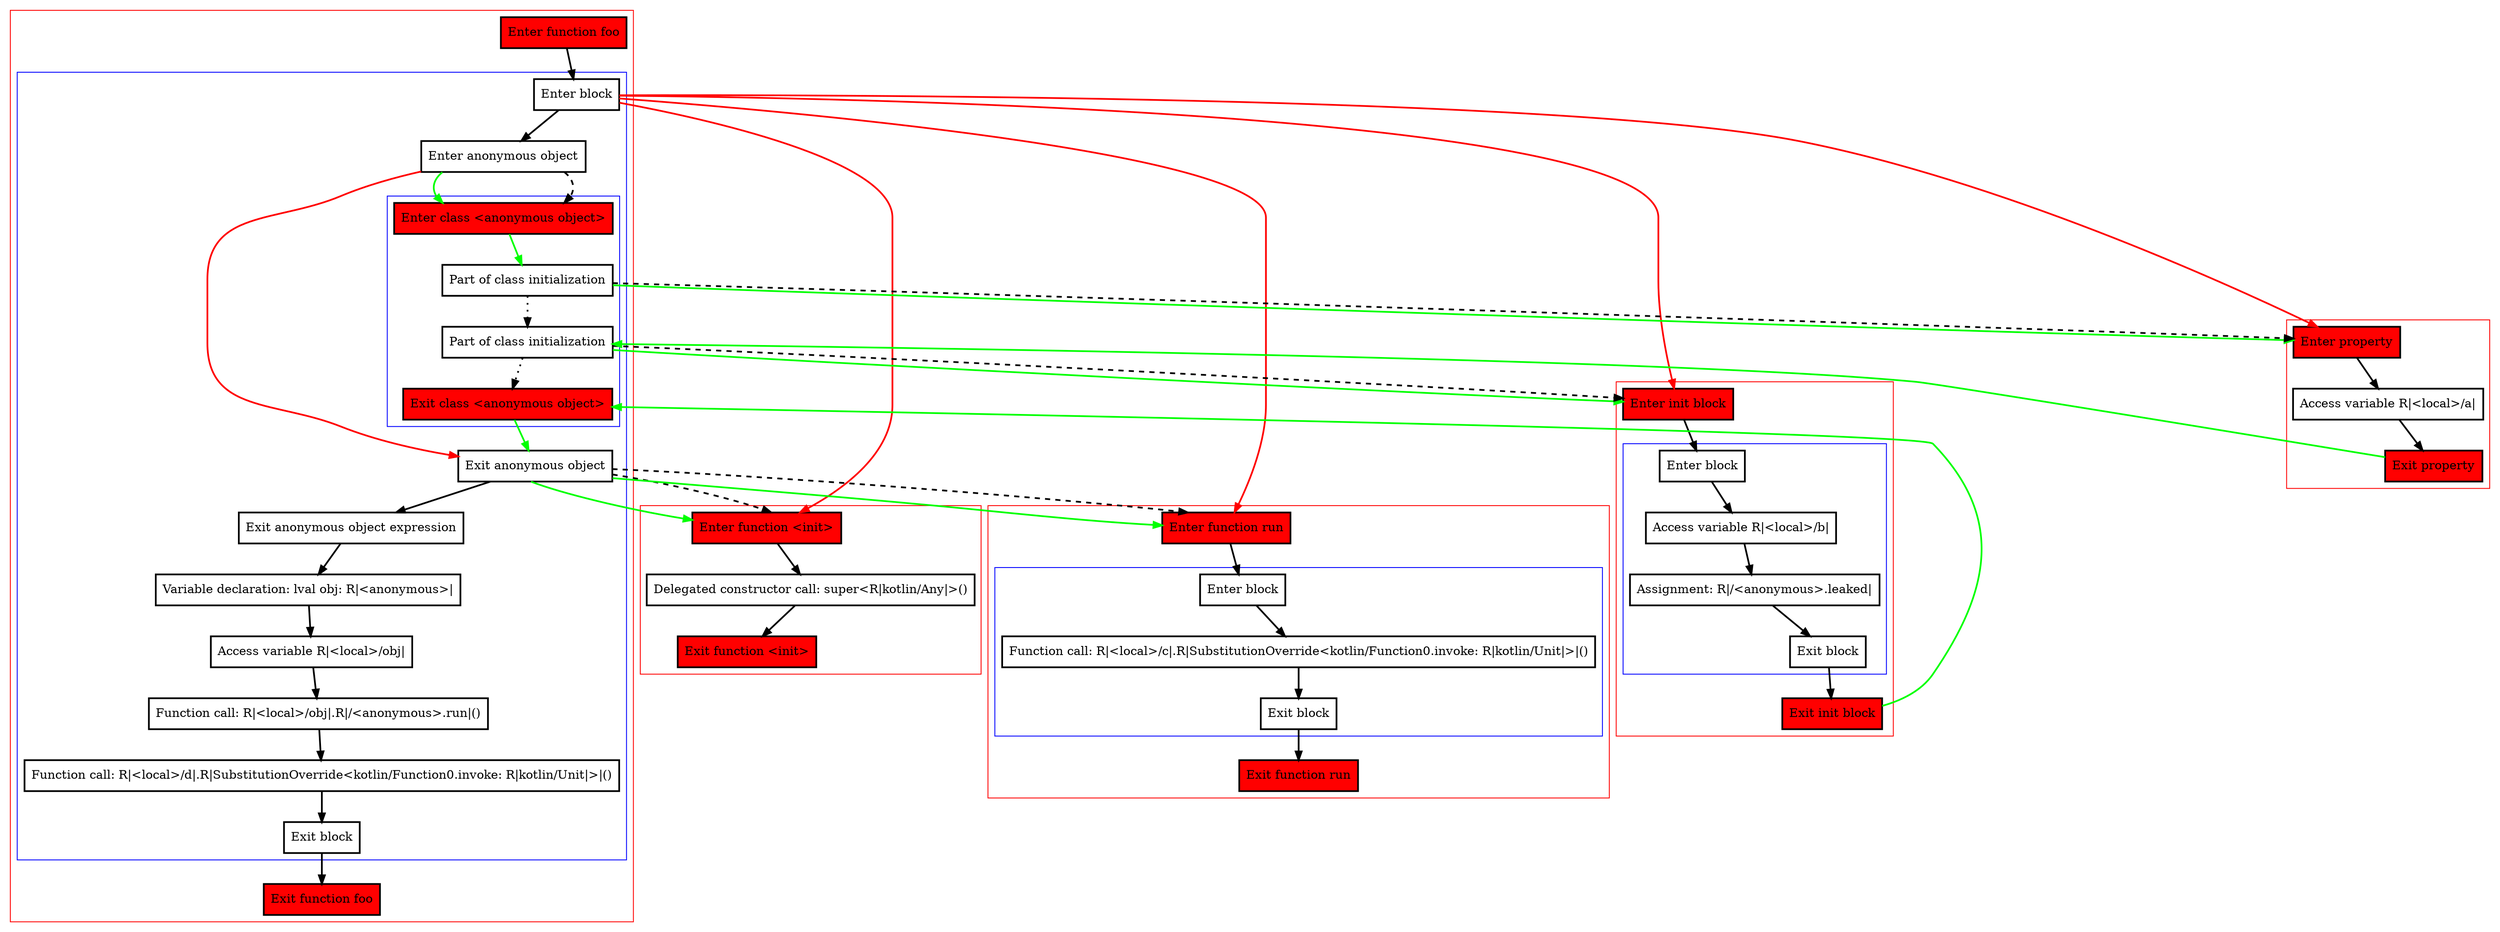 digraph inAnonymousObject_kt {
    graph [nodesep=3]
    node [shape=box penwidth=2]
    edge [penwidth=2]

    subgraph cluster_0 {
        color=red
        0 [label="Enter function foo" style="filled" fillcolor=red];
        subgraph cluster_1 {
            color=blue
            1 [label="Enter block"];
            2 [label="Enter anonymous object"];
            subgraph cluster_2 {
                color=blue
                11 [label="Enter class <anonymous object>" style="filled" fillcolor=red];
                12 [label="Part of class initialization"];
                13 [label="Part of class initialization"];
                14 [label="Exit class <anonymous object>" style="filled" fillcolor=red];
            }
            3 [label="Exit anonymous object"];
            4 [label="Exit anonymous object expression"];
            5 [label="Variable declaration: lval obj: R|<anonymous>|"];
            6 [label="Access variable R|<local>/obj|"];
            7 [label="Function call: R|<local>/obj|.R|/<anonymous>.run|()"];
            8 [label="Function call: R|<local>/d|.R|SubstitutionOverride<kotlin/Function0.invoke: R|kotlin/Unit|>|()"];
            9 [label="Exit block"];
        }
        10 [label="Exit function foo" style="filled" fillcolor=red];
    }
    0 -> {1};
    1 -> {2};
    1 -> {15 18 21 27} [color=red];
    2 -> {3} [color=red];
    2 -> {11} [color=green];
    2 -> {11} [style=dashed];
    3 -> {4};
    3 -> {15 27} [color=green];
    3 -> {15 27} [style=dashed];
    4 -> {5};
    5 -> {6};
    6 -> {7};
    7 -> {8};
    8 -> {9};
    9 -> {10};
    11 -> {12} [color=green];
    12 -> {13} [style=dotted];
    12 -> {18} [color=green];
    12 -> {18} [style=dashed];
    13 -> {14} [style=dotted];
    13 -> {21} [color=green];
    13 -> {21} [style=dashed];
    14 -> {3} [color=green];

    subgraph cluster_3 {
        color=red
        15 [label="Enter function <init>" style="filled" fillcolor=red];
        16 [label="Delegated constructor call: super<R|kotlin/Any|>()"];
        17 [label="Exit function <init>" style="filled" fillcolor=red];
    }
    15 -> {16};
    16 -> {17};

    subgraph cluster_4 {
        color=red
        18 [label="Enter property" style="filled" fillcolor=red];
        19 [label="Access variable R|<local>/a|"];
        20 [label="Exit property" style="filled" fillcolor=red];
    }
    18 -> {19};
    19 -> {20};
    20 -> {13} [color=green];

    subgraph cluster_5 {
        color=red
        21 [label="Enter init block" style="filled" fillcolor=red];
        subgraph cluster_6 {
            color=blue
            22 [label="Enter block"];
            23 [label="Access variable R|<local>/b|"];
            24 [label="Assignment: R|/<anonymous>.leaked|"];
            25 [label="Exit block"];
        }
        26 [label="Exit init block" style="filled" fillcolor=red];
    }
    21 -> {22};
    22 -> {23};
    23 -> {24};
    24 -> {25};
    25 -> {26};
    26 -> {14} [color=green];

    subgraph cluster_7 {
        color=red
        27 [label="Enter function run" style="filled" fillcolor=red];
        subgraph cluster_8 {
            color=blue
            28 [label="Enter block"];
            29 [label="Function call: R|<local>/c|.R|SubstitutionOverride<kotlin/Function0.invoke: R|kotlin/Unit|>|()"];
            30 [label="Exit block"];
        }
        31 [label="Exit function run" style="filled" fillcolor=red];
    }
    27 -> {28};
    28 -> {29};
    29 -> {30};
    30 -> {31};

}
